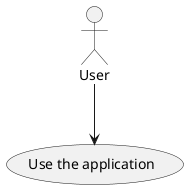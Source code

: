 @startuml
'https://plantuml.com/sequence-diagram

actor User
"Use the application" as (Use)

User --> Use
@enduml